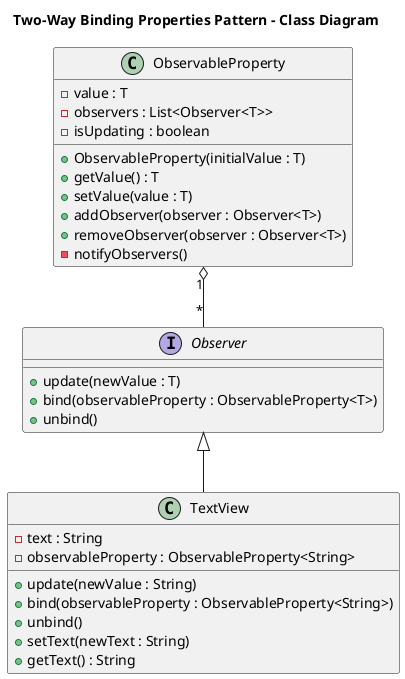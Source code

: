 @startuml
title Two-Way Binding Properties Pattern - Class Diagram

class ObservableProperty {
  - value : T
  - observers : List<Observer<T>>
  - isUpdating : boolean
  + ObservableProperty(initialValue : T)
  + getValue() : T
  + setValue(value : T)
  + addObserver(observer : Observer<T>)
  + removeObserver(observer : Observer<T>)
  - notifyObservers()
}

interface Observer {
  + update(newValue : T)
  + bind(observableProperty : ObservableProperty<T>)
  + unbind()
}

class TextView {
  - text : String
  - observableProperty : ObservableProperty<String>
  + update(newValue : String)
  + bind(observableProperty : ObservableProperty<String>)
  + unbind()
  + setText(newText : String)
  + getText() : String
}

ObservableProperty "1" o-- "*" Observer
Observer <|-- TextView

@enduml

